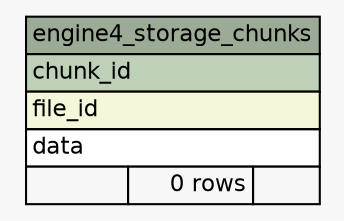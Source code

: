 // dot 2.38.0 on Windows 10 10.0
// SchemaSpy rev 590
digraph "engine4_storage_chunks" {
  graph [
    rankdir="RL"
    bgcolor="#f7f7f7"
    nodesep="0.18"
    ranksep="0.46"
    fontname="Helvetica"
    fontsize="11"
  ];
  node [
    fontname="Helvetica"
    fontsize="11"
    shape="plaintext"
  ];
  edge [
    arrowsize="0.8"
  ];
  "engine4_storage_chunks" [
    label=<
    <TABLE BORDER="0" CELLBORDER="1" CELLSPACING="0" BGCOLOR="#ffffff">
      <TR><TD COLSPAN="3" BGCOLOR="#9bab96" ALIGN="CENTER">engine4_storage_chunks</TD></TR>
      <TR><TD PORT="chunk_id" COLSPAN="3" BGCOLOR="#bed1b8" ALIGN="LEFT">chunk_id</TD></TR>
      <TR><TD PORT="file_id" COLSPAN="3" BGCOLOR="#f4f7da" ALIGN="LEFT">file_id</TD></TR>
      <TR><TD PORT="data" COLSPAN="3" ALIGN="LEFT">data</TD></TR>
      <TR><TD ALIGN="LEFT" BGCOLOR="#f7f7f7">  </TD><TD ALIGN="RIGHT" BGCOLOR="#f7f7f7">0 rows</TD><TD ALIGN="RIGHT" BGCOLOR="#f7f7f7">  </TD></TR>
    </TABLE>>
    URL="tables/engine4_storage_chunks.html"
    tooltip="engine4_storage_chunks"
  ];
}
